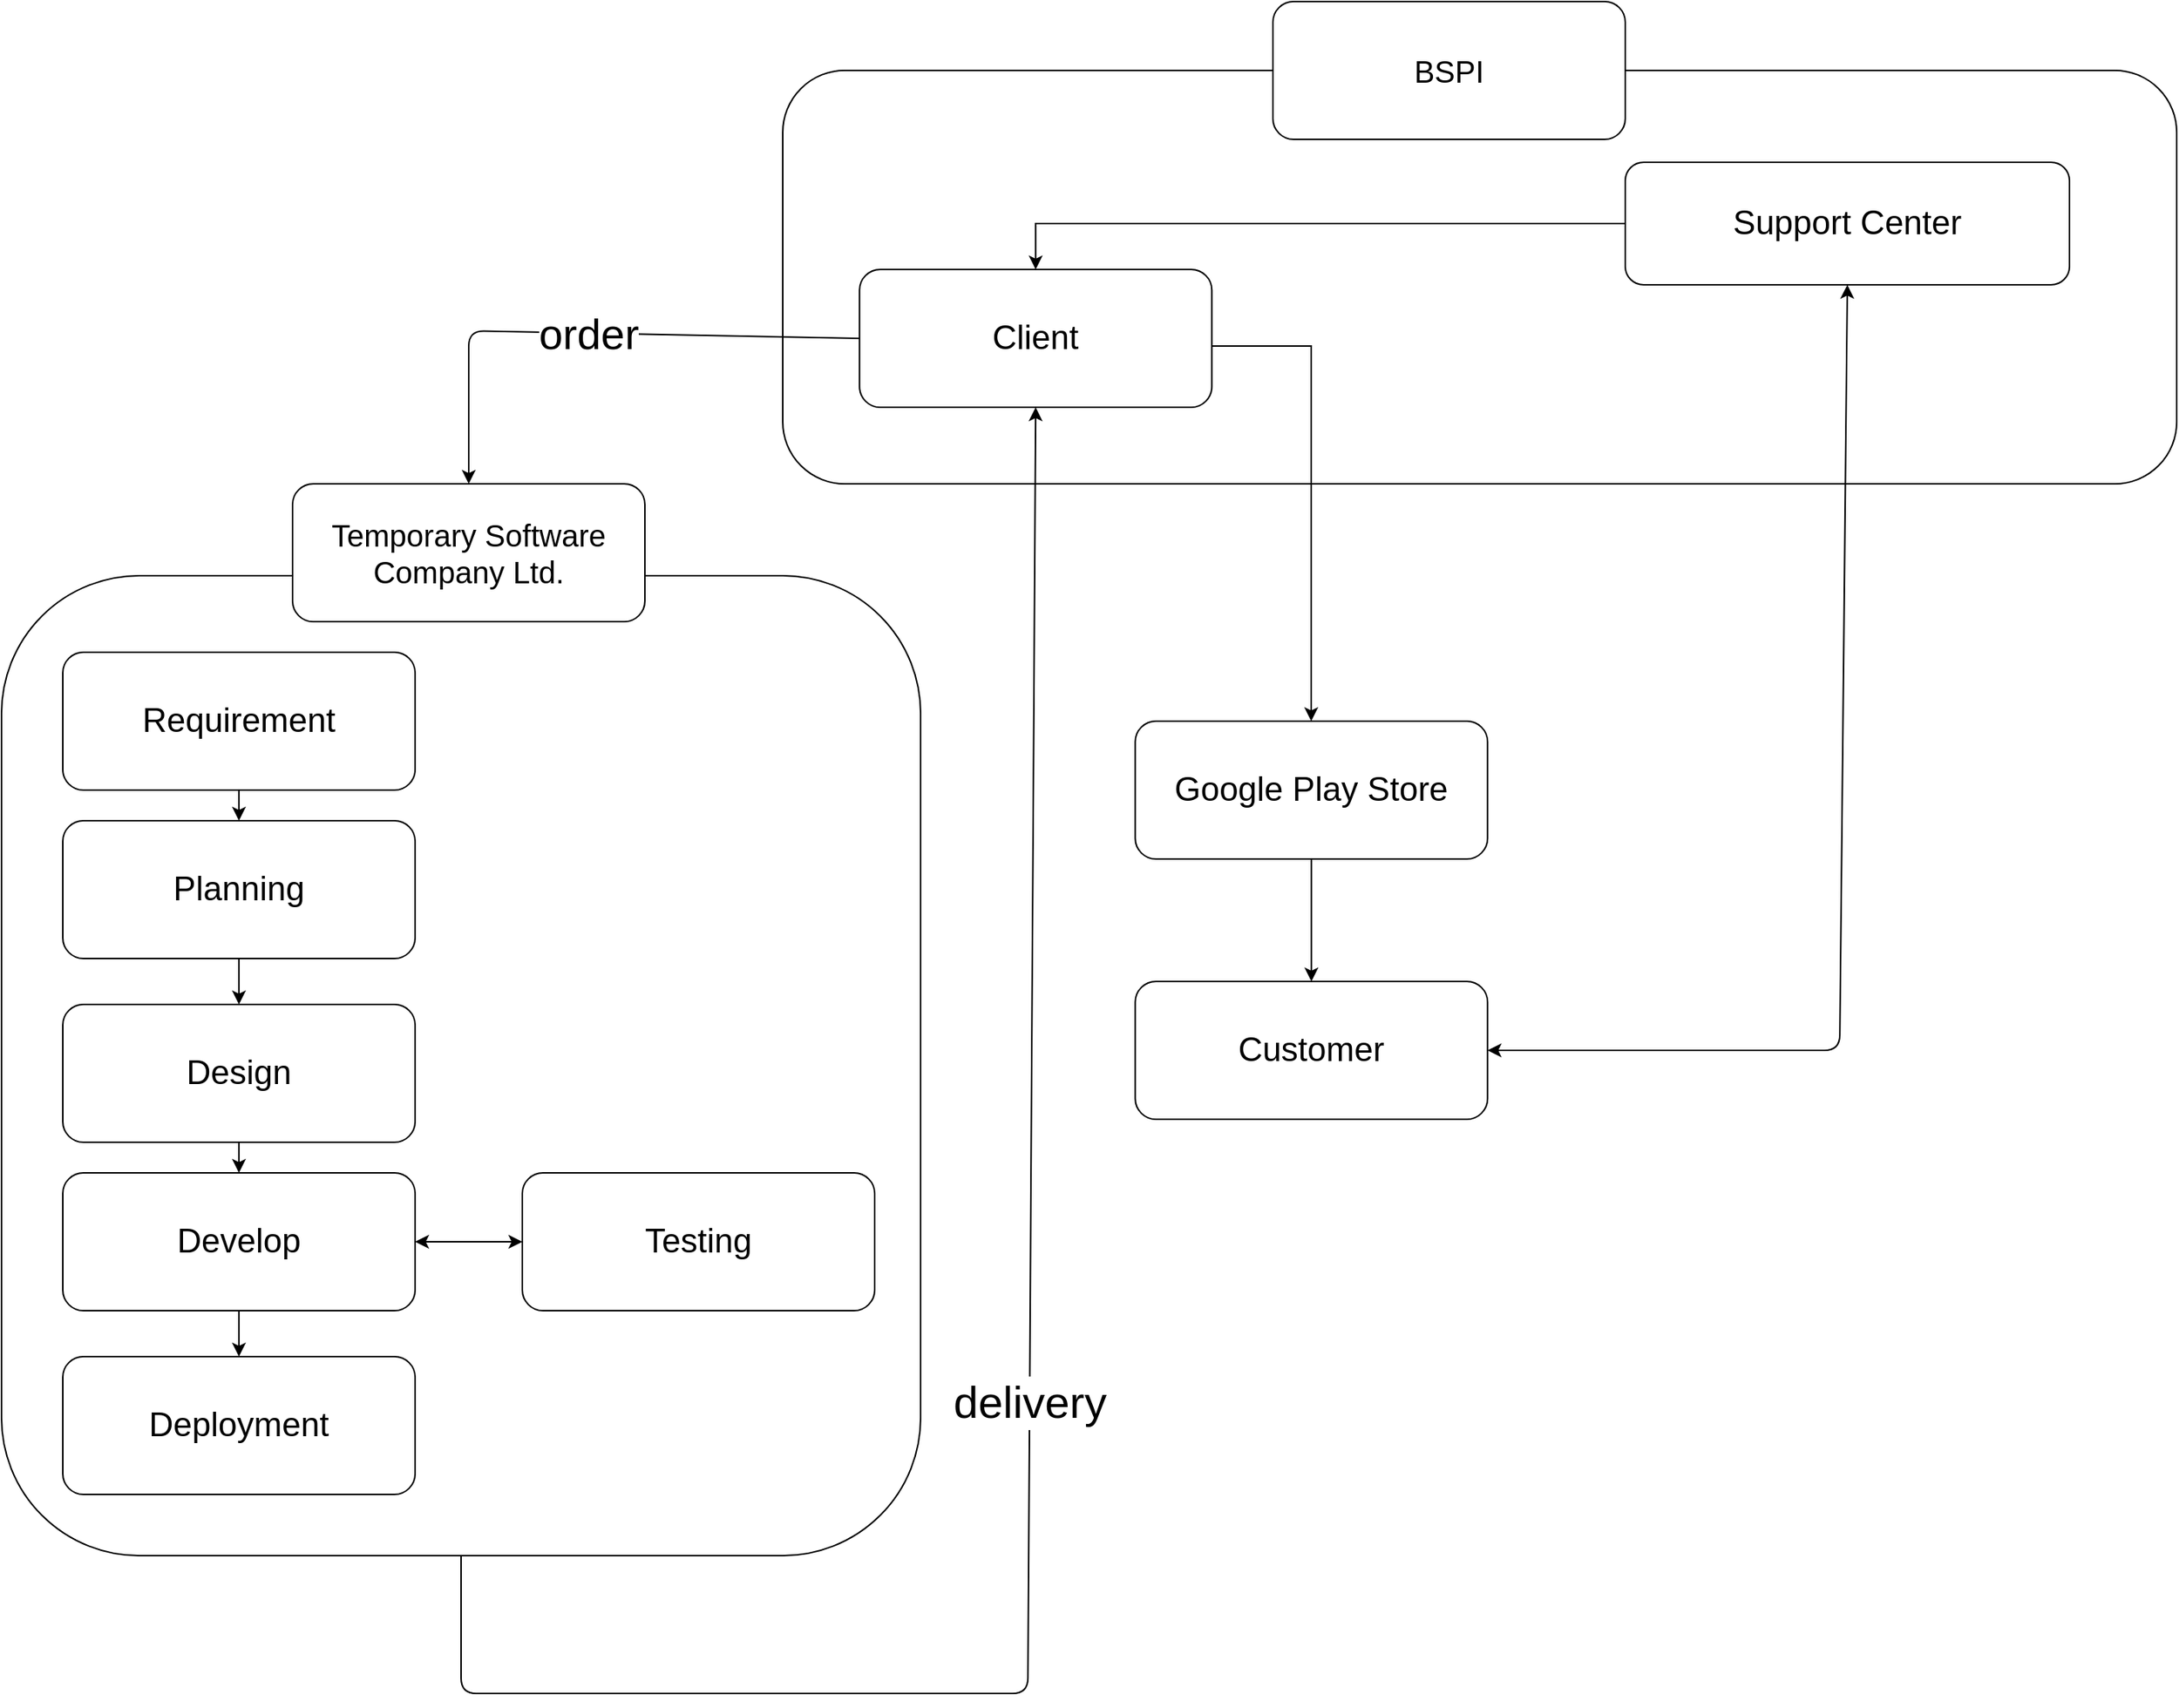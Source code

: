 <mxfile version="10.6.0" type="github"><diagram id="_4Gg-TKVNMU4XP4fb0Fz" name="Page-1"><mxGraphModel dx="2525" dy="1443" grid="1" gridSize="10" guides="1" tooltips="1" connect="1" arrows="1" fold="1" page="1" pageScale="1" pageWidth="850" pageHeight="1100" math="0" shadow="0"><root><mxCell id="0"/><mxCell id="1" parent="0"/><mxCell id="JvbYvJGQFCC8Bi67AofF-59" value="" style="rounded=1;whiteSpace=wrap;html=1;fontSize=22;" vertex="1" parent="1"><mxGeometry x="910" y="230" width="910" height="270" as="geometry"/></mxCell><mxCell id="JvbYvJGQFCC8Bi67AofF-9" value="" style="rounded=1;whiteSpace=wrap;html=1;" vertex="1" parent="1"><mxGeometry x="400" y="560" width="600" height="640" as="geometry"/></mxCell><mxCell id="cOc5OjOTB0Sk3N7PSCbI-2" value="Temporary Software Company Ltd." style="rounded=1;whiteSpace=wrap;html=1;fontSize=20;" parent="1" vertex="1"><mxGeometry x="590" y="500" width="230" height="90" as="geometry"/></mxCell><mxCell id="JvbYvJGQFCC8Bi67AofF-1" value="&lt;div style=&quot;font-size: 22px;&quot;&gt;Requirement&lt;/div&gt;" style="rounded=1;whiteSpace=wrap;html=1;fontSize=22;" vertex="1" parent="1"><mxGeometry x="440" y="610" width="230" height="90" as="geometry"/></mxCell><mxCell id="JvbYvJGQFCC8Bi67AofF-49" style="edgeStyle=orthogonalEdgeStyle;rounded=0;orthogonalLoop=1;jettySize=auto;html=1;exitX=0.5;exitY=1;exitDx=0;exitDy=0;entryX=0.5;entryY=0;entryDx=0;entryDy=0;fontSize=22;" edge="1" parent="1" source="JvbYvJGQFCC8Bi67AofF-2" target="JvbYvJGQFCC8Bi67AofF-3"><mxGeometry relative="1" as="geometry"/></mxCell><mxCell id="JvbYvJGQFCC8Bi67AofF-2" value="&lt;div style=&quot;font-size: 22px;&quot;&gt;Planning&lt;/div&gt;" style="rounded=1;whiteSpace=wrap;html=1;fontSize=22;" vertex="1" parent="1"><mxGeometry x="440" y="720" width="230" height="90" as="geometry"/></mxCell><mxCell id="JvbYvJGQFCC8Bi67AofF-50" style="edgeStyle=orthogonalEdgeStyle;rounded=0;orthogonalLoop=1;jettySize=auto;html=1;exitX=0.5;exitY=1;exitDx=0;exitDy=0;entryX=0.5;entryY=0;entryDx=0;entryDy=0;fontSize=22;" edge="1" parent="1" source="JvbYvJGQFCC8Bi67AofF-3" target="JvbYvJGQFCC8Bi67AofF-4"><mxGeometry relative="1" as="geometry"/></mxCell><mxCell id="JvbYvJGQFCC8Bi67AofF-3" value="Design" style="rounded=1;whiteSpace=wrap;html=1;fontSize=22;" vertex="1" parent="1"><mxGeometry x="440" y="840" width="230" height="90" as="geometry"/></mxCell><mxCell id="JvbYvJGQFCC8Bi67AofF-51" style="edgeStyle=orthogonalEdgeStyle;rounded=0;orthogonalLoop=1;jettySize=auto;html=1;exitX=0.5;exitY=1;exitDx=0;exitDy=0;entryX=0.5;entryY=0;entryDx=0;entryDy=0;fontSize=22;" edge="1" parent="1" source="JvbYvJGQFCC8Bi67AofF-4" target="JvbYvJGQFCC8Bi67AofF-6"><mxGeometry relative="1" as="geometry"/></mxCell><mxCell id="JvbYvJGQFCC8Bi67AofF-4" value="&lt;div style=&quot;font-size: 22px;&quot;&gt;Develop&lt;/div&gt;" style="rounded=1;whiteSpace=wrap;html=1;fontSize=22;" vertex="1" parent="1"><mxGeometry x="440" y="950" width="230" height="90" as="geometry"/></mxCell><mxCell id="JvbYvJGQFCC8Bi67AofF-5" value="Testing" style="rounded=1;whiteSpace=wrap;html=1;fontSize=22;" vertex="1" parent="1"><mxGeometry x="740" y="950" width="230" height="90" as="geometry"/></mxCell><mxCell id="JvbYvJGQFCC8Bi67AofF-6" value="Deployment" style="rounded=1;whiteSpace=wrap;html=1;fontSize=22;" vertex="1" parent="1"><mxGeometry x="440" y="1070" width="230" height="90" as="geometry"/></mxCell><mxCell id="JvbYvJGQFCC8Bi67AofF-7" value="" style="endArrow=classic;startArrow=classic;html=1;entryX=0;entryY=0.5;entryDx=0;entryDy=0;exitX=1;exitY=0.5;exitDx=0;exitDy=0;" edge="1" parent="1" source="JvbYvJGQFCC8Bi67AofF-4" target="JvbYvJGQFCC8Bi67AofF-5"><mxGeometry width="50" height="50" relative="1" as="geometry"><mxPoint x="440" y="1230" as="sourcePoint"/><mxPoint x="490" y="1180" as="targetPoint"/></mxGeometry></mxCell><mxCell id="JvbYvJGQFCC8Bi67AofF-20" value="" style="edgeStyle=orthogonalEdgeStyle;rounded=0;orthogonalLoop=1;jettySize=auto;html=1;" edge="1" parent="1" target="JvbYvJGQFCC8Bi67AofF-19"><mxGeometry relative="1" as="geometry"><mxPoint x="1075" y="440" as="sourcePoint"/><Array as="points"><mxPoint x="1075" y="410"/><mxPoint x="1255" y="410"/></Array></mxGeometry></mxCell><mxCell id="JvbYvJGQFCC8Bi67AofF-11" value="Client" style="rounded=1;whiteSpace=wrap;html=1;fontSize=22;" vertex="1" parent="1"><mxGeometry x="960.118" y="360" width="230" height="90" as="geometry"/></mxCell><mxCell id="JvbYvJGQFCC8Bi67AofF-37" value="" style="edgeStyle=orthogonalEdgeStyle;rounded=0;orthogonalLoop=1;jettySize=auto;html=1;" edge="1" parent="1" source="JvbYvJGQFCC8Bi67AofF-19" target="JvbYvJGQFCC8Bi67AofF-36"><mxGeometry relative="1" as="geometry"/></mxCell><mxCell id="JvbYvJGQFCC8Bi67AofF-19" value="&lt;div style=&quot;font-size: 22px;&quot;&gt;Google Play Store&lt;/div&gt;" style="rounded=1;whiteSpace=wrap;html=1;fontSize=22;" vertex="1" parent="1"><mxGeometry x="1140.118" y="655" width="230" height="90" as="geometry"/></mxCell><mxCell id="JvbYvJGQFCC8Bi67AofF-36" value="Customer" style="rounded=1;whiteSpace=wrap;html=1;fontSize=22;" vertex="1" parent="1"><mxGeometry x="1140.118" y="825" width="230" height="90" as="geometry"/></mxCell><mxCell id="JvbYvJGQFCC8Bi67AofF-25" value="order" style="endArrow=classic;html=1;exitX=0;exitY=0.5;exitDx=0;exitDy=0;entryX=0.5;entryY=0;entryDx=0;entryDy=0;fontSize=28;" edge="1" parent="1" source="JvbYvJGQFCC8Bi67AofF-11" target="cOc5OjOTB0Sk3N7PSCbI-2"><mxGeometry width="50" height="50" relative="1" as="geometry"><mxPoint x="400" y="1280" as="sourcePoint"/><mxPoint x="450" y="1230" as="targetPoint"/><Array as="points"><mxPoint x="705" y="400"/></Array></mxGeometry></mxCell><mxCell id="JvbYvJGQFCC8Bi67AofF-44" value="delivery" style="endArrow=classic;html=1;exitX=0.5;exitY=1;exitDx=0;exitDy=0;entryX=0.5;entryY=1;entryDx=0;entryDy=0;fontSize=29;" edge="1" parent="1" source="JvbYvJGQFCC8Bi67AofF-9" target="JvbYvJGQFCC8Bi67AofF-11"><mxGeometry width="50" height="50" relative="1" as="geometry"><mxPoint x="400" y="1270" as="sourcePoint"/><mxPoint x="1170" y="1150" as="targetPoint"/><Array as="points"><mxPoint x="700" y="1290"/><mxPoint x="1070" y="1290"/></Array></mxGeometry></mxCell><mxCell id="JvbYvJGQFCC8Bi67AofF-46" value="" style="endArrow=classic;html=1;fontSize=22;entryX=0.5;entryY=0;entryDx=0;entryDy=0;exitX=0.5;exitY=1;exitDx=0;exitDy=0;" edge="1" parent="1" source="JvbYvJGQFCC8Bi67AofF-1" target="JvbYvJGQFCC8Bi67AofF-2"><mxGeometry width="50" height="50" relative="1" as="geometry"><mxPoint x="400" y="1410" as="sourcePoint"/><mxPoint x="450" y="1360" as="targetPoint"/></mxGeometry></mxCell><mxCell id="JvbYvJGQFCC8Bi67AofF-58" style="edgeStyle=orthogonalEdgeStyle;rounded=0;orthogonalLoop=1;jettySize=auto;html=1;exitX=0;exitY=0.5;exitDx=0;exitDy=0;entryX=0.5;entryY=0;entryDx=0;entryDy=0;fontSize=22;" edge="1" parent="1" source="JvbYvJGQFCC8Bi67AofF-52" target="JvbYvJGQFCC8Bi67AofF-11"><mxGeometry relative="1" as="geometry"/></mxCell><mxCell id="JvbYvJGQFCC8Bi67AofF-52" value="&lt;div&gt;Support Center&lt;/div&gt;" style="rounded=1;whiteSpace=wrap;html=1;fontSize=22;" vertex="1" parent="1"><mxGeometry x="1460" y="290" width="290" height="80" as="geometry"/></mxCell><mxCell id="JvbYvJGQFCC8Bi67AofF-57" value="" style="endArrow=classic;startArrow=classic;html=1;fontSize=22;entryX=1;entryY=0.5;entryDx=0;entryDy=0;exitX=0.5;exitY=1;exitDx=0;exitDy=0;" edge="1" parent="1" source="JvbYvJGQFCC8Bi67AofF-52" target="JvbYvJGQFCC8Bi67AofF-36"><mxGeometry width="50" height="50" relative="1" as="geometry"><mxPoint x="400" y="1370" as="sourcePoint"/><mxPoint x="450" y="1320" as="targetPoint"/><Array as="points"><mxPoint x="1600" y="870"/></Array></mxGeometry></mxCell><mxCell id="JvbYvJGQFCC8Bi67AofF-60" value="BSPI" style="rounded=1;whiteSpace=wrap;html=1;fontSize=20;" vertex="1" parent="1"><mxGeometry x="1230" y="185" width="230" height="90" as="geometry"/></mxCell></root></mxGraphModel></diagram></mxfile>